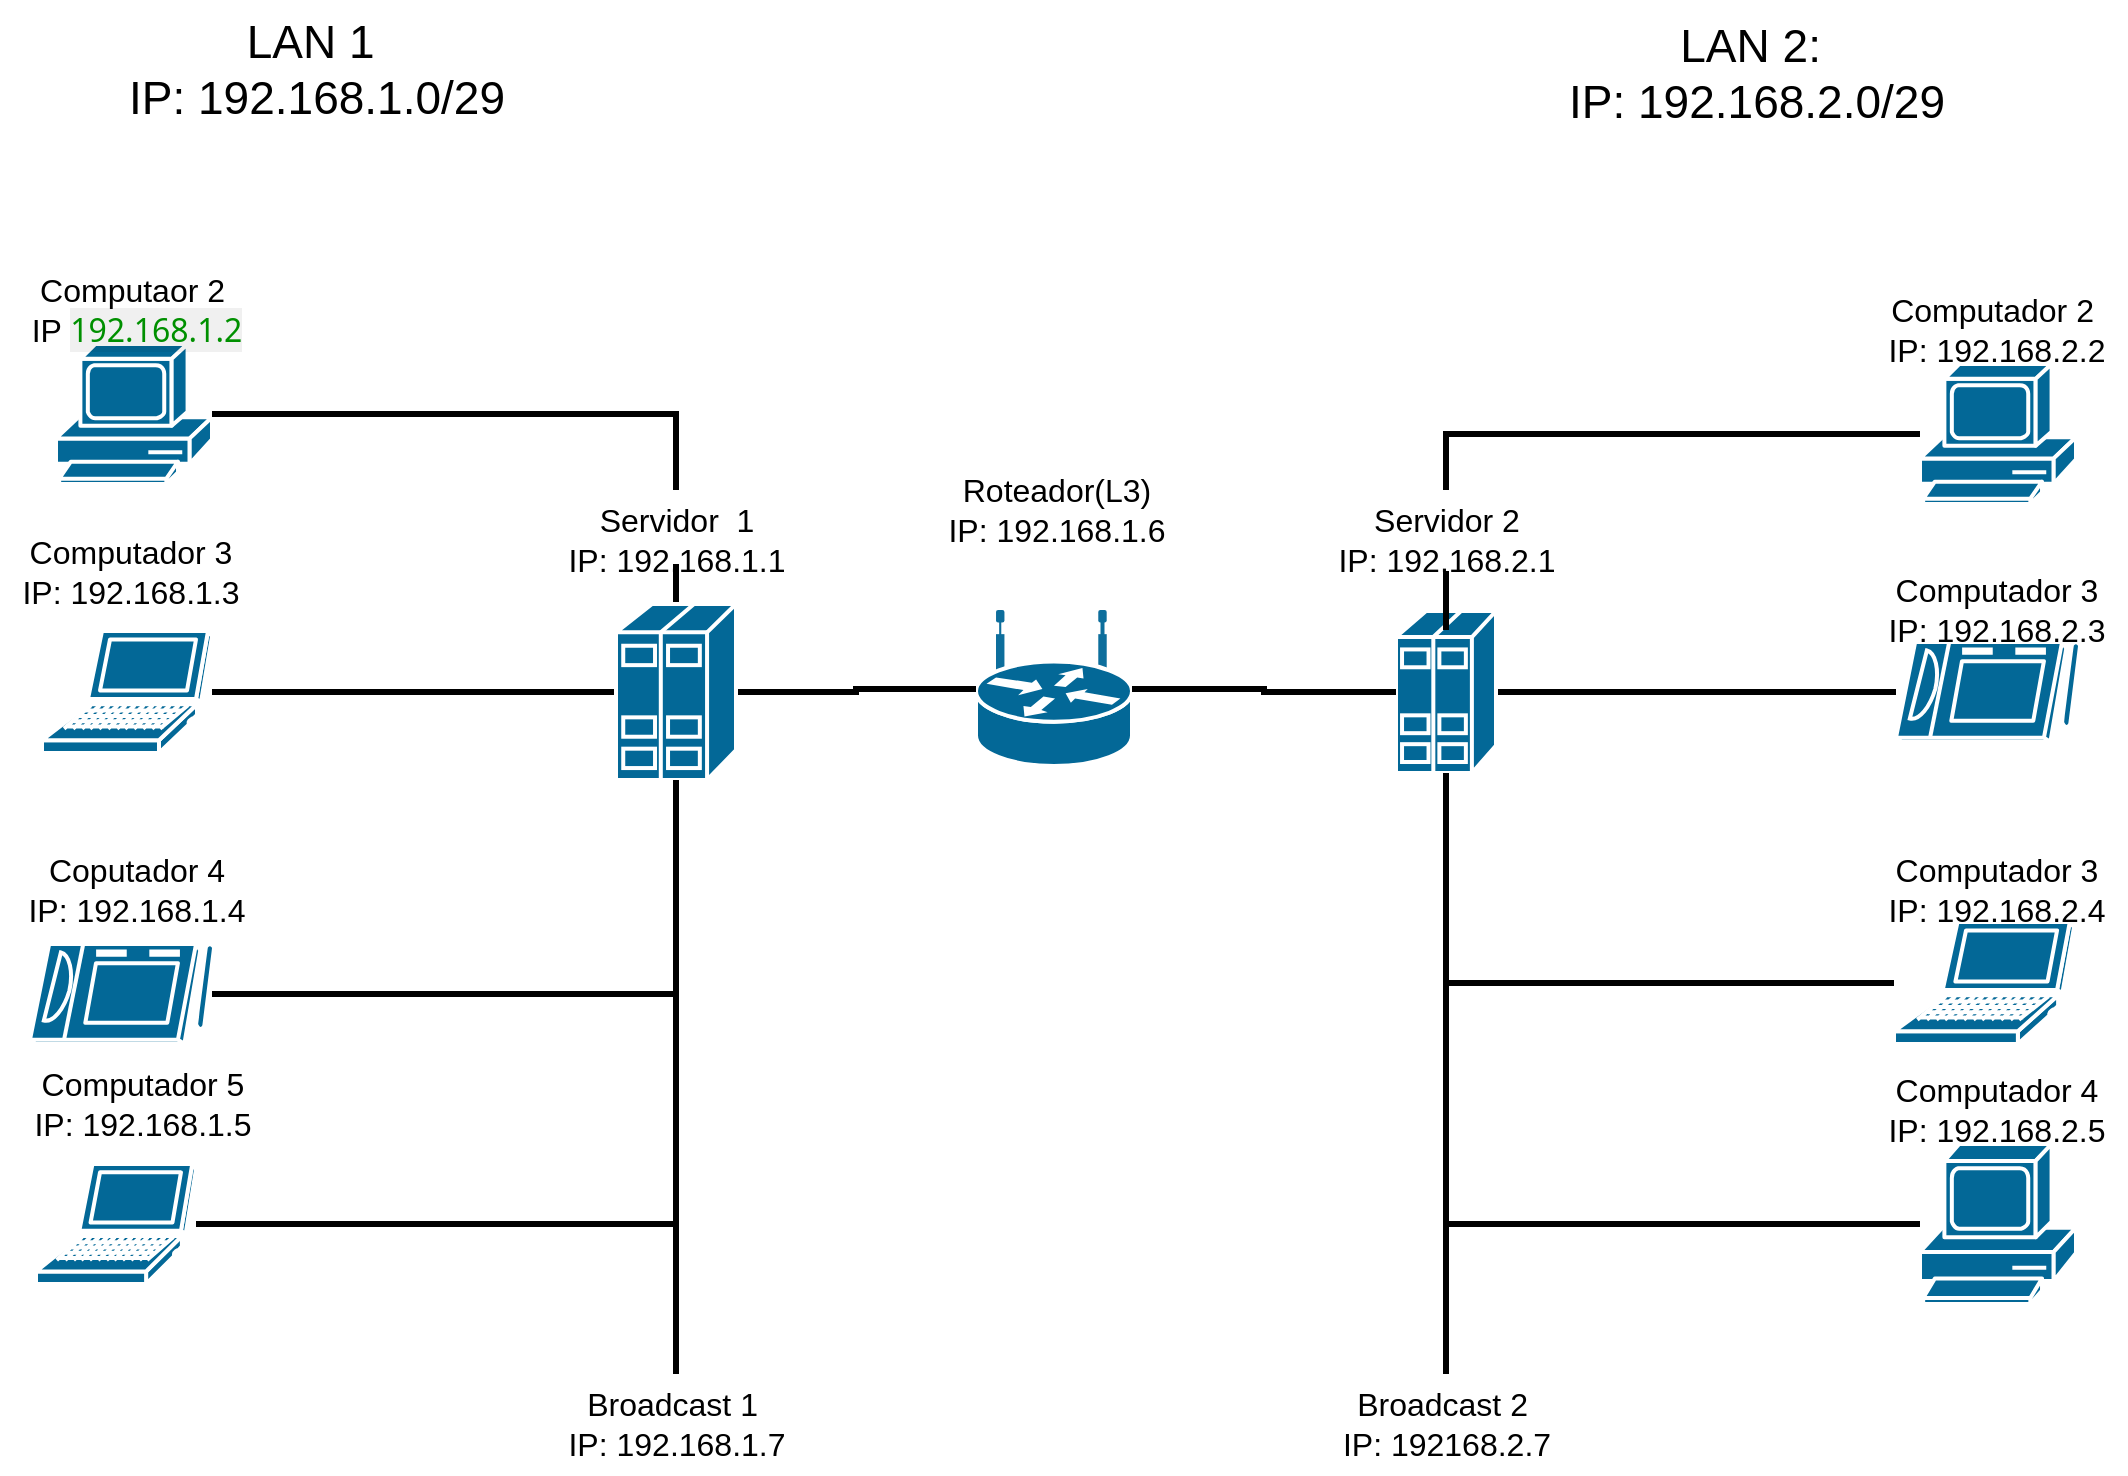 <mxfile version="24.7.7">
  <diagram name="Página-1" id="0aykmzBQFzrhrvAtdoXJ">
    <mxGraphModel dx="1440" dy="780" grid="1" gridSize="10" guides="1" tooltips="1" connect="1" arrows="1" fold="1" page="1" pageScale="1" pageWidth="1169" pageHeight="827" math="0" shadow="0">
      <root>
        <mxCell id="0" />
        <mxCell id="1" parent="0" />
        <mxCell id="D3t5GSLkGJJTMsDcqO09-2" value="" style="shape=mxgraph.cisco.computers_and_peripherals.laptop;sketch=0;html=1;pointerEvents=1;dashed=0;fillColor=#036897;strokeColor=#ffffff;strokeWidth=2;verticalLabelPosition=bottom;verticalAlign=top;align=center;outlineConnect=0;" parent="1" vertex="1">
          <mxGeometry x="110" y="620" width="80" height="60" as="geometry" />
        </mxCell>
        <mxCell id="D-y9V79Wz05ahPcceiWv-24" style="edgeStyle=orthogonalEdgeStyle;rounded=0;orthogonalLoop=1;jettySize=auto;html=1;strokeWidth=3;endArrow=none;endFill=0;" edge="1" parent="1" source="D3t5GSLkGJJTMsDcqO09-4" target="D-y9V79Wz05ahPcceiWv-21">
          <mxGeometry relative="1" as="geometry" />
        </mxCell>
        <mxCell id="D3t5GSLkGJJTMsDcqO09-4" value="" style="shape=mxgraph.cisco.computers_and_peripherals.laptop;sketch=0;html=1;pointerEvents=1;dashed=0;fillColor=#036897;strokeColor=#ffffff;strokeWidth=2;verticalLabelPosition=bottom;verticalAlign=top;align=center;outlineConnect=0;" parent="1" vertex="1">
          <mxGeometry x="113" y="353.5" width="85" height="61" as="geometry" />
        </mxCell>
        <mxCell id="D3t5GSLkGJJTMsDcqO09-8" value="" style="shape=mxgraph.cisco.computers_and_peripherals.tablet;sketch=0;html=1;pointerEvents=1;dashed=0;fillColor=#036897;strokeColor=#ffffff;strokeWidth=2;verticalLabelPosition=bottom;verticalAlign=top;align=center;outlineConnect=0;" parent="1" vertex="1">
          <mxGeometry x="107" y="510" width="91" height="50" as="geometry" />
        </mxCell>
        <mxCell id="D-y9V79Wz05ahPcceiWv-28" style="edgeStyle=orthogonalEdgeStyle;rounded=0;orthogonalLoop=1;jettySize=auto;html=1;strokeWidth=3;endArrow=none;endFill=0;" edge="1" parent="1" source="D3t5GSLkGJJTMsDcqO09-9" target="D-y9V79Wz05ahPcceiWv-22">
          <mxGeometry relative="1" as="geometry" />
        </mxCell>
        <mxCell id="D3t5GSLkGJJTMsDcqO09-9" value="" style="shape=mxgraph.cisco.computers_and_peripherals.tablet;sketch=0;html=1;pointerEvents=1;dashed=0;fillColor=#036897;strokeColor=#ffffff;strokeWidth=2;verticalLabelPosition=bottom;verticalAlign=top;align=center;outlineConnect=0;" parent="1" vertex="1">
          <mxGeometry x="1040" y="359" width="91" height="50" as="geometry" />
        </mxCell>
        <mxCell id="D3t5GSLkGJJTMsDcqO09-10" value="" style="shape=mxgraph.cisco.computers_and_peripherals.pc;sketch=0;html=1;pointerEvents=1;dashed=0;fillColor=#036897;strokeColor=#ffffff;strokeWidth=2;verticalLabelPosition=bottom;verticalAlign=top;align=center;outlineConnect=0;" parent="1" vertex="1">
          <mxGeometry x="1052" y="220" width="78" height="70" as="geometry" />
        </mxCell>
        <mxCell id="D3t5GSLkGJJTMsDcqO09-11" value="" style="shape=mxgraph.cisco.computers_and_peripherals.pc;sketch=0;html=1;pointerEvents=1;dashed=0;fillColor=#036897;strokeColor=#ffffff;strokeWidth=2;verticalLabelPosition=bottom;verticalAlign=top;align=center;outlineConnect=0;" parent="1" vertex="1">
          <mxGeometry x="1052" y="610" width="78" height="80" as="geometry" />
        </mxCell>
        <mxCell id="D-y9V79Wz05ahPcceiWv-23" style="edgeStyle=orthogonalEdgeStyle;rounded=0;orthogonalLoop=1;jettySize=auto;html=1;strokeWidth=3;endArrow=none;endFill=0;" edge="1" parent="1" source="D-y9V79Wz05ahPcceiWv-56" target="D-y9V79Wz05ahPcceiWv-21">
          <mxGeometry relative="1" as="geometry" />
        </mxCell>
        <mxCell id="D3t5GSLkGJJTMsDcqO09-12" value="" style="shape=mxgraph.cisco.computers_and_peripherals.pc;sketch=0;html=1;pointerEvents=1;dashed=0;fillColor=#036897;strokeColor=#ffffff;strokeWidth=2;verticalLabelPosition=bottom;verticalAlign=top;align=center;outlineConnect=0;" parent="1" vertex="1">
          <mxGeometry x="120" y="210" width="78" height="70" as="geometry" />
        </mxCell>
        <mxCell id="D3t5GSLkGJJTMsDcqO09-42" value="" style="shape=mxgraph.cisco.computers_and_peripherals.laptop;sketch=0;html=1;pointerEvents=1;dashed=0;fillColor=#036897;strokeColor=#ffffff;strokeWidth=2;verticalLabelPosition=bottom;verticalAlign=top;align=center;outlineConnect=0;" parent="1" vertex="1">
          <mxGeometry x="1039" y="499" width="90" height="61" as="geometry" />
        </mxCell>
        <mxCell id="D-y9V79Wz05ahPcceiWv-2" value="" style="shape=mxgraph.cisco.routers.wireless_router;sketch=0;html=1;pointerEvents=1;dashed=0;fillColor=#036897;strokeColor=#ffffff;strokeWidth=2;verticalLabelPosition=bottom;verticalAlign=top;align=center;outlineConnect=0;" vertex="1" parent="1">
          <mxGeometry x="580" y="344" width="78" height="77" as="geometry" />
        </mxCell>
        <mxCell id="D-y9V79Wz05ahPcceiWv-31" style="edgeStyle=orthogonalEdgeStyle;rounded=0;orthogonalLoop=1;jettySize=auto;html=1;strokeWidth=3;endArrow=none;endFill=0;" edge="1" parent="1" source="D-y9V79Wz05ahPcceiWv-21" target="D-y9V79Wz05ahPcceiWv-2">
          <mxGeometry relative="1" as="geometry" />
        </mxCell>
        <mxCell id="D-y9V79Wz05ahPcceiWv-21" value="" style="shape=mxgraph.cisco.servers.standard_host;sketch=0;html=1;pointerEvents=1;dashed=0;fillColor=#036897;strokeColor=#ffffff;strokeWidth=2;verticalLabelPosition=bottom;verticalAlign=top;align=center;outlineConnect=0;" vertex="1" parent="1">
          <mxGeometry x="400" y="340" width="60" height="88" as="geometry" />
        </mxCell>
        <mxCell id="D-y9V79Wz05ahPcceiWv-22" value="" style="shape=mxgraph.cisco.servers.standard_host;sketch=0;html=1;pointerEvents=1;dashed=0;fillColor=#036897;strokeColor=#ffffff;strokeWidth=2;verticalLabelPosition=bottom;verticalAlign=top;align=center;outlineConnect=0;" vertex="1" parent="1">
          <mxGeometry x="790" y="343.5" width="50" height="81" as="geometry" />
        </mxCell>
        <mxCell id="D-y9V79Wz05ahPcceiWv-25" style="edgeStyle=orthogonalEdgeStyle;rounded=0;orthogonalLoop=1;jettySize=auto;html=1;entryX=0.5;entryY=1;entryDx=0;entryDy=0;entryPerimeter=0;strokeWidth=3;endArrow=none;endFill=0;" edge="1" parent="1" source="D3t5GSLkGJJTMsDcqO09-8" target="D-y9V79Wz05ahPcceiWv-21">
          <mxGeometry relative="1" as="geometry" />
        </mxCell>
        <mxCell id="D-y9V79Wz05ahPcceiWv-26" style="edgeStyle=orthogonalEdgeStyle;rounded=0;orthogonalLoop=1;jettySize=auto;html=1;entryX=0.5;entryY=1;entryDx=0;entryDy=0;entryPerimeter=0;strokeWidth=3;endArrow=none;endFill=0;" edge="1" parent="1" source="D3t5GSLkGJJTMsDcqO09-2" target="D-y9V79Wz05ahPcceiWv-21">
          <mxGeometry relative="1" as="geometry" />
        </mxCell>
        <mxCell id="D-y9V79Wz05ahPcceiWv-27" style="edgeStyle=orthogonalEdgeStyle;rounded=0;orthogonalLoop=1;jettySize=auto;html=1;entryX=0.5;entryY=0;entryDx=0;entryDy=0;entryPerimeter=0;strokeWidth=3;endArrow=none;endFill=0;" edge="1" parent="1" source="D-y9V79Wz05ahPcceiWv-59" target="D-y9V79Wz05ahPcceiWv-22">
          <mxGeometry relative="1" as="geometry" />
        </mxCell>
        <mxCell id="D-y9V79Wz05ahPcceiWv-29" style="edgeStyle=orthogonalEdgeStyle;rounded=0;orthogonalLoop=1;jettySize=auto;html=1;entryX=0.5;entryY=1;entryDx=0;entryDy=0;entryPerimeter=0;strokeWidth=3;endArrow=none;endFill=0;" edge="1" parent="1" source="D3t5GSLkGJJTMsDcqO09-42" target="D-y9V79Wz05ahPcceiWv-22">
          <mxGeometry relative="1" as="geometry" />
        </mxCell>
        <mxCell id="D-y9V79Wz05ahPcceiWv-30" style="edgeStyle=orthogonalEdgeStyle;rounded=0;orthogonalLoop=1;jettySize=auto;html=1;entryX=0.5;entryY=1;entryDx=0;entryDy=0;entryPerimeter=0;strokeWidth=3;endArrow=none;endFill=0;" edge="1" parent="1" source="D3t5GSLkGJJTMsDcqO09-11" target="D-y9V79Wz05ahPcceiWv-22">
          <mxGeometry relative="1" as="geometry" />
        </mxCell>
        <mxCell id="D-y9V79Wz05ahPcceiWv-32" style="edgeStyle=orthogonalEdgeStyle;rounded=0;orthogonalLoop=1;jettySize=auto;html=1;entryX=1;entryY=0.5;entryDx=0;entryDy=0;entryPerimeter=0;strokeWidth=3;endArrow=none;endFill=0;" edge="1" parent="1" source="D-y9V79Wz05ahPcceiWv-22" target="D-y9V79Wz05ahPcceiWv-2">
          <mxGeometry relative="1" as="geometry" />
        </mxCell>
        <mxCell id="D-y9V79Wz05ahPcceiWv-39" value="Computaor 2&amp;nbsp;&lt;div style=&quot;text-align: left; font-size: 16px;&quot;&gt;IP &lt;font style=&quot;font-size: 16px;&quot; face=&quot;gg sans, Noto Sans, Helvetica Neue, Helvetica, Arial, sans-serif, Apple Symbols&quot; color=&quot;oklab(0.899 -0.002 -0.005)&quot;&gt;&lt;span style=&quot;font-size: 16px; white-space: break-spaces; background-color: oklab(0.085 0.0 0.0 / 0.06);&quot;&gt;192.168.1.2&lt;/span&gt;&lt;/font&gt;&lt;/div&gt;" style="text;html=1;align=center;verticalAlign=middle;resizable=0;points=[];autosize=1;strokeColor=none;fillColor=none;fontSize=16;" vertex="1" parent="1">
          <mxGeometry x="95" y="168" width="130" height="50" as="geometry" />
        </mxCell>
        <mxCell id="D-y9V79Wz05ahPcceiWv-40" value="Computador 3&lt;div style=&quot;font-size: 16px;&quot;&gt;IP: 192.168.1.3&lt;/div&gt;" style="text;html=1;align=center;verticalAlign=middle;resizable=0;points=[];autosize=1;strokeColor=none;fillColor=none;fontSize=16;" vertex="1" parent="1">
          <mxGeometry x="92" y="299" width="130" height="50" as="geometry" />
        </mxCell>
        <mxCell id="D-y9V79Wz05ahPcceiWv-42" value="Coputador 4&lt;div style=&quot;font-size: 16px;&quot;&gt;IP: 192.168.1.4&lt;/div&gt;" style="text;html=1;align=center;verticalAlign=middle;resizable=0;points=[];autosize=1;strokeColor=none;fillColor=none;fontSize=16;" vertex="1" parent="1">
          <mxGeometry x="95" y="458" width="130" height="50" as="geometry" />
        </mxCell>
        <mxCell id="D-y9V79Wz05ahPcceiWv-43" value="Computador 5&lt;div style=&quot;font-size: 16px;&quot;&gt;IP: 192.168.1.5&lt;/div&gt;" style="text;html=1;align=center;verticalAlign=middle;resizable=0;points=[];autosize=1;strokeColor=none;fillColor=none;strokeWidth=1;perimeterSpacing=0;fontSize=16;" vertex="1" parent="1">
          <mxGeometry x="98" y="565" width="130" height="50" as="geometry" />
        </mxCell>
        <mxCell id="D-y9V79Wz05ahPcceiWv-44" value="Computador 2&amp;nbsp;&lt;div style=&quot;font-size: 16px;&quot;&gt;IP: 192.168.2.2&lt;/div&gt;" style="text;html=1;align=center;verticalAlign=middle;resizable=0;points=[];autosize=1;strokeColor=none;fillColor=none;fontSize=16;" vertex="1" parent="1">
          <mxGeometry x="1025" y="178" width="130" height="50" as="geometry" />
        </mxCell>
        <mxCell id="D-y9V79Wz05ahPcceiWv-45" value="Computador 3&lt;div style=&quot;font-size: 16px;&quot;&gt;IP: 192.168.2.3&lt;/div&gt;" style="text;html=1;align=center;verticalAlign=middle;resizable=0;points=[];autosize=1;strokeColor=none;fillColor=none;fontSize=16;" vertex="1" parent="1">
          <mxGeometry x="1025" y="318" width="130" height="50" as="geometry" />
        </mxCell>
        <mxCell id="D-y9V79Wz05ahPcceiWv-46" value="Computador 3&lt;div style=&quot;font-size: 16px;&quot;&gt;IP: 192.168.2.4&lt;/div&gt;" style="text;html=1;align=center;verticalAlign=middle;resizable=0;points=[];autosize=1;strokeColor=none;fillColor=none;fontSize=16;" vertex="1" parent="1">
          <mxGeometry x="1025" y="458" width="130" height="50" as="geometry" />
        </mxCell>
        <mxCell id="D-y9V79Wz05ahPcceiWv-47" value="Computador 4&lt;div style=&quot;font-size: 16px;&quot;&gt;IP: 192.168.2.5&lt;/div&gt;" style="text;html=1;align=center;verticalAlign=middle;resizable=0;points=[];autosize=1;strokeColor=none;fillColor=none;fontSize=16;" vertex="1" parent="1">
          <mxGeometry x="1025" y="568" width="130" height="50" as="geometry" />
        </mxCell>
        <mxCell id="D-y9V79Wz05ahPcceiWv-48" value="Broadcast 2&amp;nbsp;&lt;div style=&quot;font-size: 16px;&quot;&gt;IP: 192168.2.7&lt;/div&gt;" style="text;html=1;align=center;verticalAlign=middle;resizable=0;points=[];autosize=1;strokeColor=none;fillColor=none;strokeWidth=1;fontSize=16;" vertex="1" parent="1">
          <mxGeometry x="750" y="725" width="130" height="50" as="geometry" />
        </mxCell>
        <mxCell id="D-y9V79Wz05ahPcceiWv-50" value="Broadcast 1&amp;nbsp;&lt;div style=&quot;font-size: 16px;&quot;&gt;IP: 192.168.1.7&lt;/div&gt;" style="text;html=1;align=center;verticalAlign=middle;resizable=0;points=[];autosize=1;strokeColor=none;fillColor=none;fontSize=16;" vertex="1" parent="1">
          <mxGeometry x="365" y="725" width="130" height="50" as="geometry" />
        </mxCell>
        <mxCell id="D-y9V79Wz05ahPcceiWv-52" style="edgeStyle=orthogonalEdgeStyle;rounded=0;orthogonalLoop=1;jettySize=auto;html=1;entryX=0.5;entryY=1;entryDx=0;entryDy=0;entryPerimeter=0;strokeWidth=3;endArrow=none;endFill=0;" edge="1" parent="1" source="D-y9V79Wz05ahPcceiWv-48" target="D-y9V79Wz05ahPcceiWv-22">
          <mxGeometry relative="1" as="geometry" />
        </mxCell>
        <mxCell id="D-y9V79Wz05ahPcceiWv-53" style="edgeStyle=orthogonalEdgeStyle;rounded=0;orthogonalLoop=1;jettySize=auto;html=1;entryX=0.5;entryY=1;entryDx=0;entryDy=0;entryPerimeter=0;strokeWidth=3;endArrow=none;endFill=0;" edge="1" parent="1" source="D-y9V79Wz05ahPcceiWv-50" target="D-y9V79Wz05ahPcceiWv-21">
          <mxGeometry relative="1" as="geometry" />
        </mxCell>
        <mxCell id="D-y9V79Wz05ahPcceiWv-57" value="" style="edgeStyle=orthogonalEdgeStyle;rounded=0;orthogonalLoop=1;jettySize=auto;html=1;strokeWidth=3;endArrow=none;endFill=0;" edge="1" parent="1" source="D3t5GSLkGJJTMsDcqO09-12" target="D-y9V79Wz05ahPcceiWv-56">
          <mxGeometry relative="1" as="geometry">
            <mxPoint x="198" y="245" as="sourcePoint" />
            <mxPoint x="430" y="340" as="targetPoint" />
          </mxGeometry>
        </mxCell>
        <mxCell id="D-y9V79Wz05ahPcceiWv-56" value="Servidor&amp;nbsp; 1&lt;div style=&quot;font-size: 16px;&quot;&gt;IP: 192.168.1.1&lt;/div&gt;" style="text;html=1;align=center;verticalAlign=middle;resizable=0;points=[];autosize=1;strokeColor=none;fillColor=none;fontSize=16;" vertex="1" parent="1">
          <mxGeometry x="365" y="283" width="130" height="50" as="geometry" />
        </mxCell>
        <mxCell id="D-y9V79Wz05ahPcceiWv-60" value="" style="edgeStyle=orthogonalEdgeStyle;rounded=0;orthogonalLoop=1;jettySize=auto;html=1;entryX=0.5;entryY=0;entryDx=0;entryDy=0;entryPerimeter=0;strokeWidth=3;endArrow=none;endFill=0;" edge="1" parent="1" source="D3t5GSLkGJJTMsDcqO09-10" target="D-y9V79Wz05ahPcceiWv-59">
          <mxGeometry relative="1" as="geometry">
            <mxPoint x="1052" y="255" as="sourcePoint" />
            <mxPoint x="815" y="344" as="targetPoint" />
          </mxGeometry>
        </mxCell>
        <mxCell id="D-y9V79Wz05ahPcceiWv-59" value="Servidor 2&lt;div style=&quot;font-size: 16px;&quot;&gt;IP: 192.168.2.1&lt;/div&gt;" style="text;html=1;align=center;verticalAlign=middle;resizable=0;points=[];autosize=1;strokeColor=none;fillColor=none;fontSize=16;" vertex="1" parent="1">
          <mxGeometry x="750" y="283" width="130" height="50" as="geometry" />
        </mxCell>
        <mxCell id="D-y9V79Wz05ahPcceiWv-61" value="Roteador(L3)&lt;div&gt;IP: 192.168.1.6&lt;/div&gt;" style="text;html=1;align=center;verticalAlign=middle;resizable=0;points=[];autosize=1;strokeColor=none;fillColor=none;fontSize=16;" vertex="1" parent="1">
          <mxGeometry x="555" y="268" width="130" height="50" as="geometry" />
        </mxCell>
        <mxCell id="D-y9V79Wz05ahPcceiWv-62" value="LAN 2:&amp;nbsp;&lt;div style=&quot;font-size: 23px;&quot;&gt;IP: 192.168.2.0/29&lt;/div&gt;" style="text;html=1;align=center;verticalAlign=middle;resizable=0;points=[];autosize=1;strokeColor=none;fillColor=none;fontSize=23;" vertex="1" parent="1">
          <mxGeometry x="865" y="40" width="210" height="70" as="geometry" />
        </mxCell>
        <mxCell id="D-y9V79Wz05ahPcceiWv-63" value="LAN 1&amp;nbsp;&lt;div style=&quot;font-size: 23px;&quot;&gt;IP: 192.168.1.0/29&lt;/div&gt;" style="text;html=1;align=center;verticalAlign=middle;resizable=0;points=[];autosize=1;strokeColor=none;fillColor=none;fontSize=23;" vertex="1" parent="1">
          <mxGeometry x="145" y="38" width="210" height="70" as="geometry" />
        </mxCell>
      </root>
    </mxGraphModel>
  </diagram>
</mxfile>
